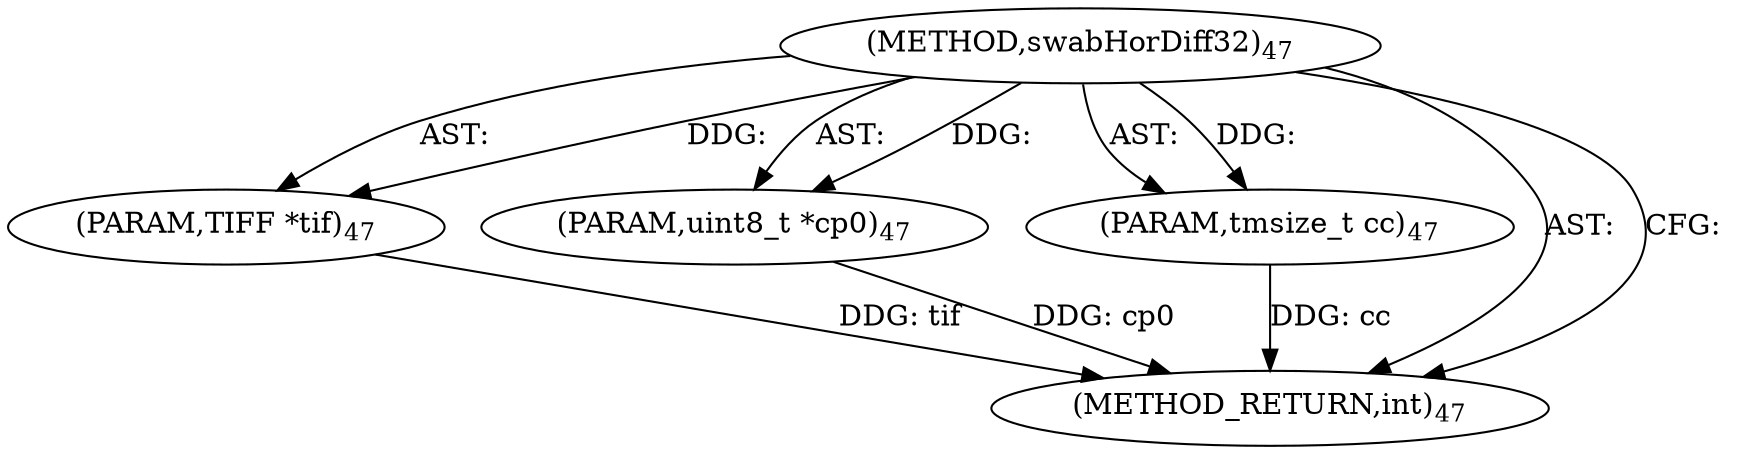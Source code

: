 digraph "swabHorDiff32" {  
"35686" [label = <(METHOD,swabHorDiff32)<SUB>47</SUB>> ]
"35687" [label = <(PARAM,TIFF *tif)<SUB>47</SUB>> ]
"35688" [label = <(PARAM,uint8_t *cp0)<SUB>47</SUB>> ]
"35689" [label = <(PARAM,tmsize_t cc)<SUB>47</SUB>> ]
"35690" [label = <(METHOD_RETURN,int)<SUB>47</SUB>> ]
  "35686" -> "35687"  [ label = "AST: "] 
  "35686" -> "35688"  [ label = "AST: "] 
  "35686" -> "35689"  [ label = "AST: "] 
  "35686" -> "35690"  [ label = "AST: "] 
  "35686" -> "35690"  [ label = "CFG: "] 
  "35687" -> "35690"  [ label = "DDG: tif"] 
  "35688" -> "35690"  [ label = "DDG: cp0"] 
  "35689" -> "35690"  [ label = "DDG: cc"] 
  "35686" -> "35687"  [ label = "DDG: "] 
  "35686" -> "35688"  [ label = "DDG: "] 
  "35686" -> "35689"  [ label = "DDG: "] 
}
